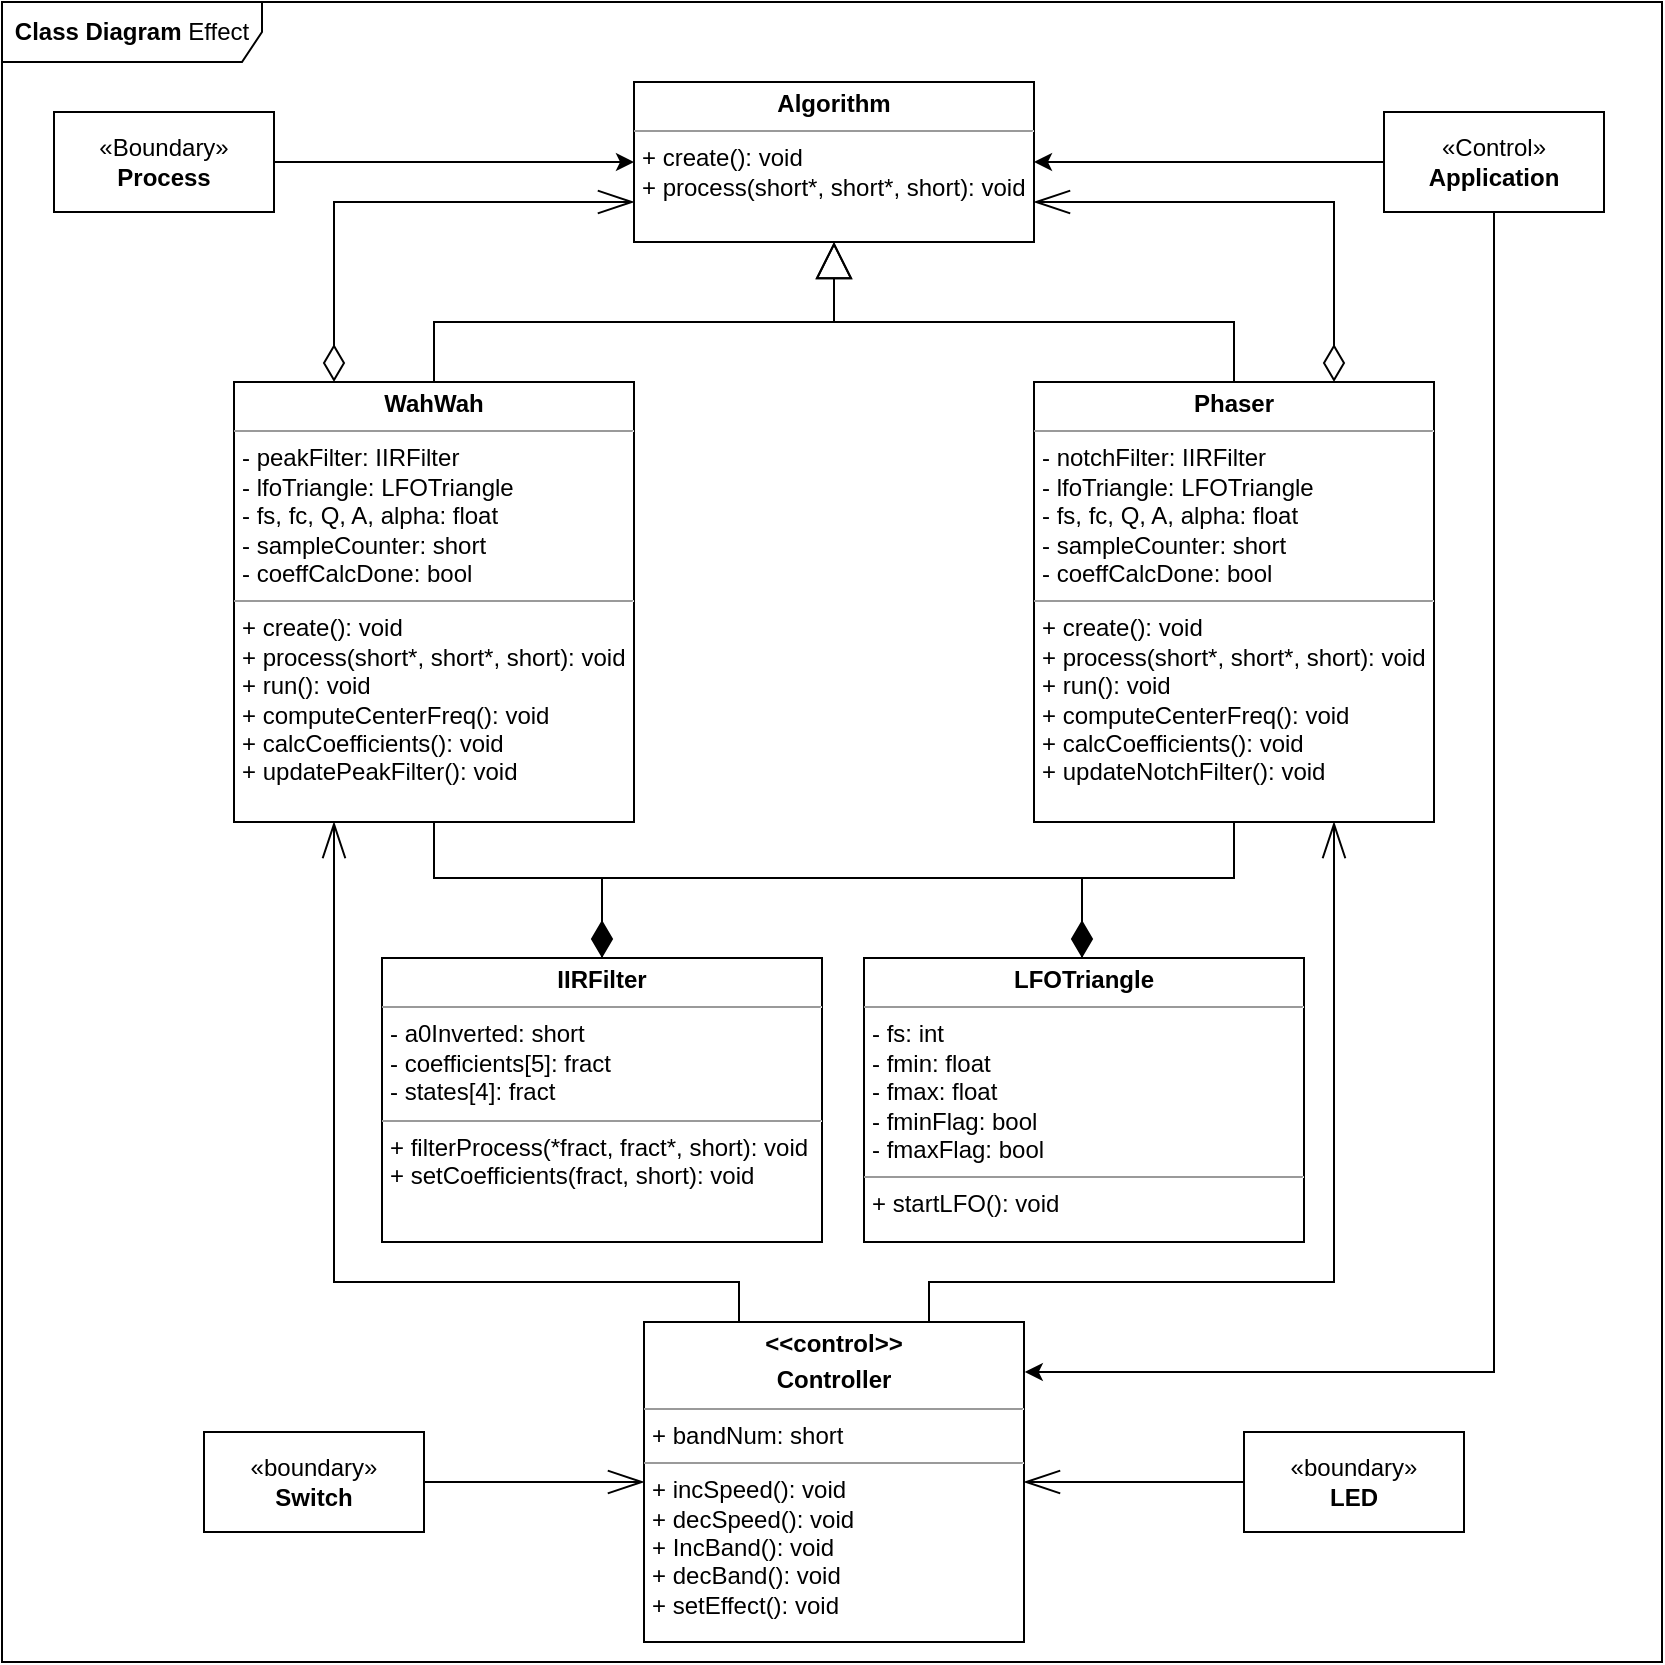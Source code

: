 <mxfile version="21.2.1" type="github">
  <diagram name="Page-1" id="mkyZBIC4lGWMKzQgHTyW">
    <mxGraphModel dx="1651" dy="1224" grid="1" gridSize="10" guides="1" tooltips="1" connect="1" arrows="1" fold="1" page="1" pageScale="1" pageWidth="850" pageHeight="1100" math="0" shadow="0">
      <root>
        <mxCell id="0" />
        <mxCell id="1" parent="0" />
        <mxCell id="U-eBqJCdHDlBayXhLPOj-1" value="«Boundary»&lt;br&gt;&lt;b&gt;Process&lt;/b&gt;" style="html=1;whiteSpace=wrap;" parent="1" vertex="1">
          <mxGeometry x="36" y="315" width="110" height="50" as="geometry" />
        </mxCell>
        <mxCell id="U-eBqJCdHDlBayXhLPOj-3" value="" style="edgeStyle=orthogonalEdgeStyle;rounded=0;orthogonalLoop=1;jettySize=auto;html=1;" parent="1" source="U-eBqJCdHDlBayXhLPOj-1" target="U-eBqJCdHDlBayXhLPOj-2" edge="1">
          <mxGeometry relative="1" as="geometry" />
        </mxCell>
        <mxCell id="U-eBqJCdHDlBayXhLPOj-30" style="edgeStyle=orthogonalEdgeStyle;rounded=0;orthogonalLoop=1;jettySize=auto;html=1;exitX=1;exitY=0.75;exitDx=0;exitDy=0;entryX=0.75;entryY=0;entryDx=0;entryDy=0;endArrow=diamondThin;endFill=0;endSize=16;startArrow=openThin;startFill=0;startSize=16;" parent="1" source="U-eBqJCdHDlBayXhLPOj-2" target="U-eBqJCdHDlBayXhLPOj-9" edge="1">
          <mxGeometry relative="1" as="geometry" />
        </mxCell>
        <mxCell id="U-eBqJCdHDlBayXhLPOj-2" value="&lt;p style=&quot;margin:0px;margin-top:4px;text-align:center;&quot;&gt;&lt;b&gt;Algorithm&lt;/b&gt;&lt;/p&gt;&lt;hr size=&quot;1&quot;&gt;&lt;p style=&quot;margin:0px;margin-left:4px;&quot;&gt;&lt;span style=&quot;background-color: initial;&quot;&gt;+ create(): void&lt;/span&gt;&lt;br&gt;&lt;span style=&quot;background-color: initial;&quot;&gt;+ process(short*, short*, short): void&lt;/span&gt;&lt;br&gt;&lt;/p&gt;&lt;p style=&quot;margin:0px;margin-left:4px;&quot;&gt;&lt;br&gt;&lt;/p&gt;" style="verticalAlign=top;align=left;overflow=fill;fontSize=12;fontFamily=Helvetica;html=1;whiteSpace=wrap;" parent="1" vertex="1">
          <mxGeometry x="326" y="300" width="200" height="80" as="geometry" />
        </mxCell>
        <mxCell id="U-eBqJCdHDlBayXhLPOj-14" style="edgeStyle=orthogonalEdgeStyle;rounded=0;orthogonalLoop=1;jettySize=auto;html=1;exitX=0.5;exitY=1;exitDx=0;exitDy=0;entryX=0.5;entryY=0;entryDx=0;entryDy=0;endArrow=none;endFill=0;" parent="1" target="U-eBqJCdHDlBayXhLPOj-7" edge="1">
          <mxGeometry relative="1" as="geometry">
            <mxPoint x="226" y="648" as="sourcePoint" />
            <Array as="points">
              <mxPoint x="226" y="698" />
              <mxPoint x="310" y="698" />
            </Array>
          </mxGeometry>
        </mxCell>
        <mxCell id="U-eBqJCdHDlBayXhLPOj-15" style="edgeStyle=orthogonalEdgeStyle;rounded=0;orthogonalLoop=1;jettySize=auto;html=1;exitX=0.5;exitY=1;exitDx=0;exitDy=0;entryX=0.5;entryY=0;entryDx=0;entryDy=0;endArrow=none;endFill=0;" parent="1" target="U-eBqJCdHDlBayXhLPOj-8" edge="1">
          <mxGeometry relative="1" as="geometry">
            <mxPoint x="226" y="648" as="sourcePoint" />
            <Array as="points">
              <mxPoint x="226" y="698" />
              <mxPoint x="550" y="698" />
              <mxPoint x="550" y="738" />
            </Array>
          </mxGeometry>
        </mxCell>
        <mxCell id="U-eBqJCdHDlBayXhLPOj-16" style="edgeStyle=orthogonalEdgeStyle;rounded=0;orthogonalLoop=1;jettySize=auto;html=1;exitX=0.5;exitY=0;exitDx=0;exitDy=0;entryX=0.5;entryY=1;entryDx=0;entryDy=0;endArrow=block;endFill=0;strokeWidth=1;endSize=16;" parent="1" source="U-eBqJCdHDlBayXhLPOj-6" target="U-eBqJCdHDlBayXhLPOj-2" edge="1">
          <mxGeometry relative="1" as="geometry" />
        </mxCell>
        <mxCell id="U-eBqJCdHDlBayXhLPOj-6" value="&lt;p style=&quot;margin:0px;margin-top:4px;text-align:center;&quot;&gt;&lt;b&gt;WahWah&lt;/b&gt;&lt;/p&gt;&lt;hr size=&quot;1&quot;&gt;&lt;p style=&quot;margin:0px;margin-left:4px;&quot;&gt;- peakFilter: IIRFilter&lt;br&gt;- lfoTriangle: LFOTriangle&lt;/p&gt;&lt;p style=&quot;margin:0px;margin-left:4px;&quot;&gt;- fs, fc, Q, A, alpha: float&lt;/p&gt;&lt;p style=&quot;margin:0px;margin-left:4px;&quot;&gt;- sampleCounter: short&lt;/p&gt;&lt;p style=&quot;margin:0px;margin-left:4px;&quot;&gt;- coeffCalcDone: bool&lt;/p&gt;&lt;hr size=&quot;1&quot;&gt;&lt;p style=&quot;margin:0px;margin-left:4px;&quot;&gt;+ create(): void&lt;br&gt;&lt;/p&gt;&lt;p style=&quot;border-color: var(--border-color); margin: 0px 0px 0px 4px;&quot;&gt;+ process(short*, short*, short): void&lt;br style=&quot;border-color: var(--border-color);&quot;&gt;&lt;/p&gt;&lt;p style=&quot;border-color: var(--border-color); margin: 0px 0px 0px 4px;&quot;&gt;+ run(): void&lt;/p&gt;&lt;p style=&quot;border-color: var(--border-color); margin: 0px 0px 0px 4px;&quot;&gt;+ computeCenterFreq(): void&lt;/p&gt;&lt;p style=&quot;border-color: var(--border-color); margin: 0px 0px 0px 4px;&quot;&gt;+ calcCoefficients(): void&lt;/p&gt;&lt;p style=&quot;border-color: var(--border-color); margin: 0px 0px 0px 4px;&quot;&gt;+ updatePeakFilter(): void&lt;/p&gt;" style="verticalAlign=top;align=left;overflow=fill;fontSize=12;fontFamily=Helvetica;html=1;whiteSpace=wrap;" parent="1" vertex="1">
          <mxGeometry x="126" y="450" width="200" height="220" as="geometry" />
        </mxCell>
        <mxCell id="U-eBqJCdHDlBayXhLPOj-7" value="&lt;p style=&quot;margin:0px;margin-top:4px;text-align:center;&quot;&gt;&lt;b&gt;IIRFilter&lt;/b&gt;&lt;/p&gt;&lt;hr size=&quot;1&quot;&gt;&lt;p style=&quot;margin:0px;margin-left:4px;&quot;&gt;- a0Inverted: short&lt;br&gt;&lt;/p&gt;&lt;p style=&quot;margin:0px;margin-left:4px;&quot;&gt;- coefficients[5]: fract&lt;/p&gt;&lt;p style=&quot;margin:0px;margin-left:4px;&quot;&gt;- states[4]: fract&lt;/p&gt;&lt;hr size=&quot;1&quot;&gt;&lt;p style=&quot;margin:0px;margin-left:4px;&quot;&gt;+ filterProcess(*fract, fract*, short): void&lt;br&gt;+ setCoefficients(fract, short): void&lt;/p&gt;" style="verticalAlign=top;align=left;overflow=fill;fontSize=12;fontFamily=Helvetica;html=1;whiteSpace=wrap;" parent="1" vertex="1">
          <mxGeometry x="200" y="738" width="220" height="142" as="geometry" />
        </mxCell>
        <mxCell id="U-eBqJCdHDlBayXhLPOj-8" value="&lt;p style=&quot;margin:0px;margin-top:4px;text-align:center;&quot;&gt;&lt;b&gt;LFOTriangle&lt;/b&gt;&lt;/p&gt;&lt;hr size=&quot;1&quot;&gt;&lt;p style=&quot;margin:0px;margin-left:4px;&quot;&gt;- fs: int&lt;/p&gt;&lt;p style=&quot;margin:0px;margin-left:4px;&quot;&gt;- fmin: float&lt;br&gt;- fmax: float&lt;/p&gt;&lt;p style=&quot;margin:0px;margin-left:4px;&quot;&gt;- fminFlag: bool&lt;/p&gt;&lt;p style=&quot;margin:0px;margin-left:4px;&quot;&gt;- fmaxFlag: bool&lt;br&gt;&lt;/p&gt;&lt;hr size=&quot;1&quot;&gt;&lt;p style=&quot;margin:0px;margin-left:4px;&quot;&gt;+ startLFO(): void&lt;br&gt;&lt;br&gt;&lt;/p&gt;" style="verticalAlign=top;align=left;overflow=fill;fontSize=12;fontFamily=Helvetica;html=1;whiteSpace=wrap;" parent="1" vertex="1">
          <mxGeometry x="441" y="738" width="220" height="142" as="geometry" />
        </mxCell>
        <mxCell id="U-eBqJCdHDlBayXhLPOj-12" style="edgeStyle=orthogonalEdgeStyle;rounded=0;orthogonalLoop=1;jettySize=auto;html=1;exitX=0.5;exitY=1;exitDx=0;exitDy=0;endArrow=diamondThin;endFill=1;endSize=16;" parent="1" edge="1">
          <mxGeometry relative="1" as="geometry">
            <mxPoint x="626" y="648" as="sourcePoint" />
            <Array as="points">
              <mxPoint x="626" y="698" />
              <mxPoint x="550" y="698" />
              <mxPoint x="550" y="738" />
            </Array>
            <mxPoint x="550" y="738" as="targetPoint" />
          </mxGeometry>
        </mxCell>
        <mxCell id="U-eBqJCdHDlBayXhLPOj-13" style="edgeStyle=orthogonalEdgeStyle;rounded=0;orthogonalLoop=1;jettySize=auto;html=1;exitX=0.5;exitY=1;exitDx=0;exitDy=0;entryX=0.5;entryY=0;entryDx=0;entryDy=0;endArrow=diamondThin;endFill=1;strokeWidth=1;endSize=16;" parent="1" target="U-eBqJCdHDlBayXhLPOj-7" edge="1">
          <mxGeometry relative="1" as="geometry">
            <mxPoint x="626" y="648" as="sourcePoint" />
            <Array as="points">
              <mxPoint x="626" y="698" />
              <mxPoint x="310" y="698" />
            </Array>
          </mxGeometry>
        </mxCell>
        <mxCell id="U-eBqJCdHDlBayXhLPOj-9" value="&lt;p style=&quot;margin:0px;margin-top:4px;text-align:center;&quot;&gt;&lt;b&gt;Phaser&lt;/b&gt;&lt;/p&gt;&lt;hr size=&quot;1&quot;&gt;&lt;p style=&quot;margin:0px;margin-left:4px;&quot;&gt;- notchFilter: IIRFilter&lt;br&gt;- lfoTriangle: LFOTriangle&lt;/p&gt;&lt;p style=&quot;margin:0px;margin-left:4px;&quot;&gt;- fs, fc, Q, A, alpha: float&lt;/p&gt;&lt;p style=&quot;margin:0px;margin-left:4px;&quot;&gt;- sampleCounter: short&lt;/p&gt;&lt;p style=&quot;margin:0px;margin-left:4px;&quot;&gt;- coeffCalcDone: bool&lt;/p&gt;&lt;hr size=&quot;1&quot;&gt;&lt;p style=&quot;margin:0px;margin-left:4px;&quot;&gt;+ create(): void&lt;br&gt;&lt;/p&gt;&lt;p style=&quot;border-color: var(--border-color); margin: 0px 0px 0px 4px;&quot;&gt;+ process(short*, short*, short): void&lt;br style=&quot;border-color: var(--border-color);&quot;&gt;&lt;/p&gt;&lt;p style=&quot;border-color: var(--border-color); margin: 0px 0px 0px 4px;&quot;&gt;+ run(): void&lt;/p&gt;&lt;p style=&quot;border-color: var(--border-color); margin: 0px 0px 0px 4px;&quot;&gt;+ computeCenterFreq(): void&lt;/p&gt;&lt;p style=&quot;border-color: var(--border-color); margin: 0px 0px 0px 4px;&quot;&gt;+ calcCoefficients(): void&lt;/p&gt;&lt;p style=&quot;border-color: var(--border-color); margin: 0px 0px 0px 4px;&quot;&gt;+ updateNotchFilter(): void&lt;/p&gt;" style="verticalAlign=top;align=left;overflow=fill;fontSize=12;fontFamily=Helvetica;html=1;whiteSpace=wrap;" parent="1" vertex="1">
          <mxGeometry x="526" y="450" width="200" height="220" as="geometry" />
        </mxCell>
        <mxCell id="U-eBqJCdHDlBayXhLPOj-17" style="edgeStyle=orthogonalEdgeStyle;rounded=0;orthogonalLoop=1;jettySize=auto;html=1;exitX=0.5;exitY=0;exitDx=0;exitDy=0;entryX=0.5;entryY=1;entryDx=0;entryDy=0;endArrow=block;endFill=0;endSize=16;targetPerimeterSpacing=6;" parent="1" source="U-eBqJCdHDlBayXhLPOj-9" target="U-eBqJCdHDlBayXhLPOj-2" edge="1">
          <mxGeometry relative="1" as="geometry">
            <mxPoint x="451.0" y="390" as="targetPoint" />
          </mxGeometry>
        </mxCell>
        <mxCell id="U-eBqJCdHDlBayXhLPOj-21" style="edgeStyle=orthogonalEdgeStyle;rounded=0;orthogonalLoop=1;jettySize=auto;html=1;exitX=0;exitY=0.5;exitDx=0;exitDy=0;entryX=1;entryY=0.5;entryDx=0;entryDy=0;" parent="1" source="U-eBqJCdHDlBayXhLPOj-20" target="U-eBqJCdHDlBayXhLPOj-2" edge="1">
          <mxGeometry relative="1" as="geometry" />
        </mxCell>
        <mxCell id="U-eBqJCdHDlBayXhLPOj-22" style="edgeStyle=orthogonalEdgeStyle;rounded=0;orthogonalLoop=1;jettySize=auto;html=1;exitX=0.5;exitY=1;exitDx=0;exitDy=0;entryX=1.002;entryY=0.158;entryDx=0;entryDy=0;entryPerimeter=0;" parent="1" source="U-eBqJCdHDlBayXhLPOj-20" target="U-eBqJCdHDlBayXhLPOj-23" edge="1">
          <mxGeometry relative="1" as="geometry">
            <mxPoint x="756.118" y="820" as="targetPoint" />
            <Array as="points">
              <mxPoint x="756" y="945" />
              <mxPoint x="521" y="945" />
            </Array>
          </mxGeometry>
        </mxCell>
        <mxCell id="U-eBqJCdHDlBayXhLPOj-20" value="«Control»&lt;br&gt;&lt;b&gt;Application&lt;/b&gt;" style="html=1;whiteSpace=wrap;" parent="1" vertex="1">
          <mxGeometry x="701" y="315" width="110" height="50" as="geometry" />
        </mxCell>
        <mxCell id="U-eBqJCdHDlBayXhLPOj-28" style="edgeStyle=orthogonalEdgeStyle;rounded=0;orthogonalLoop=1;jettySize=auto;html=1;exitX=0.75;exitY=0;exitDx=0;exitDy=0;entryX=0.75;entryY=1;entryDx=0;entryDy=0;endArrow=openThin;endFill=0;endSize=16;" parent="1" source="U-eBqJCdHDlBayXhLPOj-23" target="U-eBqJCdHDlBayXhLPOj-9" edge="1">
          <mxGeometry relative="1" as="geometry">
            <Array as="points">
              <mxPoint x="474" y="900" />
              <mxPoint x="676" y="900" />
            </Array>
          </mxGeometry>
        </mxCell>
        <mxCell id="U-eBqJCdHDlBayXhLPOj-29" style="edgeStyle=orthogonalEdgeStyle;rounded=0;orthogonalLoop=1;jettySize=auto;html=1;exitX=0.25;exitY=0;exitDx=0;exitDy=0;entryX=0.25;entryY=1;entryDx=0;entryDy=0;endArrow=openThin;endFill=0;endSize=16;" parent="1" source="U-eBqJCdHDlBayXhLPOj-23" target="U-eBqJCdHDlBayXhLPOj-6" edge="1">
          <mxGeometry relative="1" as="geometry">
            <Array as="points">
              <mxPoint x="379" y="900" />
              <mxPoint x="176" y="900" />
            </Array>
          </mxGeometry>
        </mxCell>
        <mxCell id="U-eBqJCdHDlBayXhLPOj-23" value="&lt;p style=&quot;margin:0px;margin-top:4px;text-align:center;&quot;&gt;&lt;b&gt;&amp;lt;&amp;lt;control&amp;gt;&amp;gt;&lt;/b&gt;&lt;/p&gt;&lt;p style=&quot;margin:0px;margin-top:4px;text-align:center;&quot;&gt;&lt;b&gt;Controller&lt;/b&gt;&lt;/p&gt;&lt;hr size=&quot;1&quot;&gt;&lt;p style=&quot;margin:0px;margin-left:4px;&quot;&gt;+ bandNum: short&lt;br&gt;&lt;/p&gt;&lt;hr size=&quot;1&quot;&gt;&lt;p style=&quot;margin:0px;margin-left:4px;&quot;&gt;+ incSpeed(): void&lt;br&gt;+ decSpeed(): void&lt;/p&gt;&lt;p style=&quot;margin:0px;margin-left:4px;&quot;&gt;+ IncBand(): void&lt;/p&gt;&lt;p style=&quot;margin:0px;margin-left:4px;&quot;&gt;+ decBand(): void&lt;/p&gt;&lt;p style=&quot;margin:0px;margin-left:4px;&quot;&gt;+ setEffect(): void&lt;/p&gt;" style="verticalAlign=top;align=left;overflow=fill;fontSize=12;fontFamily=Helvetica;html=1;whiteSpace=wrap;" parent="1" vertex="1">
          <mxGeometry x="331" y="920" width="190" height="160" as="geometry" />
        </mxCell>
        <mxCell id="U-eBqJCdHDlBayXhLPOj-25" style="edgeStyle=orthogonalEdgeStyle;rounded=0;orthogonalLoop=1;jettySize=auto;html=1;exitX=1;exitY=0.5;exitDx=0;exitDy=0;entryX=0;entryY=0.5;entryDx=0;entryDy=0;endArrow=openThin;endFill=0;endSize=16;" parent="1" source="U-eBqJCdHDlBayXhLPOj-24" target="U-eBqJCdHDlBayXhLPOj-23" edge="1">
          <mxGeometry relative="1" as="geometry" />
        </mxCell>
        <mxCell id="U-eBqJCdHDlBayXhLPOj-24" value="«boundary»&lt;br&gt;&lt;b&gt;Switch&lt;/b&gt;" style="html=1;whiteSpace=wrap;" parent="1" vertex="1">
          <mxGeometry x="111" y="975" width="110" height="50" as="geometry" />
        </mxCell>
        <mxCell id="U-eBqJCdHDlBayXhLPOj-27" style="edgeStyle=orthogonalEdgeStyle;rounded=0;orthogonalLoop=1;jettySize=auto;html=1;exitX=0;exitY=0.5;exitDx=0;exitDy=0;entryX=1;entryY=0.5;entryDx=0;entryDy=0;endArrow=openThin;endFill=0;endSize=16;" parent="1" source="U-eBqJCdHDlBayXhLPOj-26" target="U-eBqJCdHDlBayXhLPOj-23" edge="1">
          <mxGeometry relative="1" as="geometry" />
        </mxCell>
        <mxCell id="U-eBqJCdHDlBayXhLPOj-26" value="«boundary»&lt;br&gt;&lt;b&gt;LED&lt;/b&gt;" style="html=1;whiteSpace=wrap;" parent="1" vertex="1">
          <mxGeometry x="631" y="975" width="110" height="50" as="geometry" />
        </mxCell>
        <mxCell id="U-eBqJCdHDlBayXhLPOj-31" style="edgeStyle=orthogonalEdgeStyle;rounded=0;orthogonalLoop=1;jettySize=auto;html=1;exitX=0;exitY=0.75;exitDx=0;exitDy=0;entryX=0.25;entryY=0;entryDx=0;entryDy=0;endArrow=diamondThin;endFill=0;endSize=16;startArrow=openThin;startFill=0;startSize=16;" parent="1" source="U-eBqJCdHDlBayXhLPOj-2" target="U-eBqJCdHDlBayXhLPOj-6" edge="1">
          <mxGeometry relative="1" as="geometry">
            <mxPoint x="536" y="370" as="sourcePoint" />
            <mxPoint x="686" y="460" as="targetPoint" />
          </mxGeometry>
        </mxCell>
        <mxCell id="FJfCPhcnQLnR4iK8ZX7p-1" value="&lt;b&gt;Class Diagram &lt;/b&gt;Effect" style="shape=umlFrame;whiteSpace=wrap;html=1;pointerEvents=0;width=130;height=30;" vertex="1" parent="1">
          <mxGeometry x="10" y="260" width="830" height="830" as="geometry" />
        </mxCell>
      </root>
    </mxGraphModel>
  </diagram>
</mxfile>
